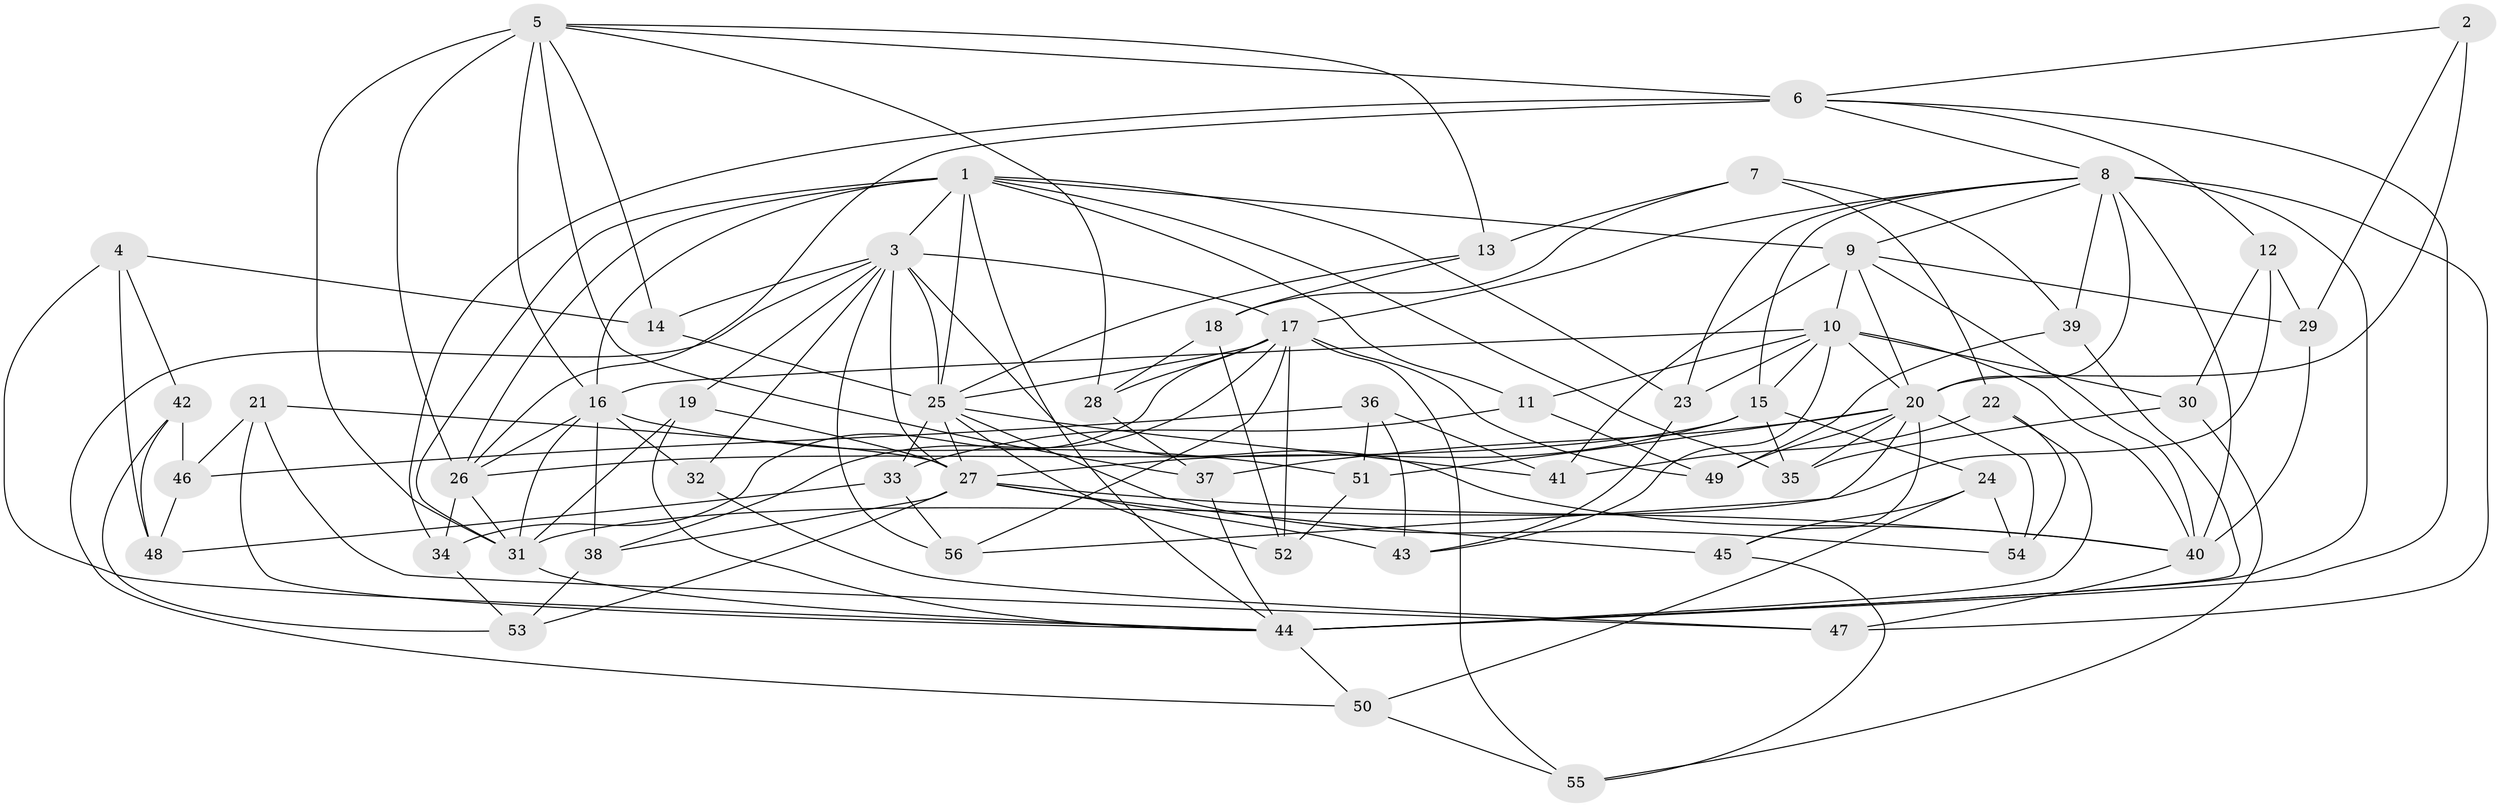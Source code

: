 // original degree distribution, {4: 1.0}
// Generated by graph-tools (version 1.1) at 2025/37/03/09/25 02:37:53]
// undirected, 56 vertices, 151 edges
graph export_dot {
graph [start="1"]
  node [color=gray90,style=filled];
  1;
  2;
  3;
  4;
  5;
  6;
  7;
  8;
  9;
  10;
  11;
  12;
  13;
  14;
  15;
  16;
  17;
  18;
  19;
  20;
  21;
  22;
  23;
  24;
  25;
  26;
  27;
  28;
  29;
  30;
  31;
  32;
  33;
  34;
  35;
  36;
  37;
  38;
  39;
  40;
  41;
  42;
  43;
  44;
  45;
  46;
  47;
  48;
  49;
  50;
  51;
  52;
  53;
  54;
  55;
  56;
  1 -- 3 [weight=2.0];
  1 -- 9 [weight=1.0];
  1 -- 11 [weight=1.0];
  1 -- 16 [weight=2.0];
  1 -- 23 [weight=1.0];
  1 -- 25 [weight=1.0];
  1 -- 26 [weight=1.0];
  1 -- 31 [weight=1.0];
  1 -- 35 [weight=1.0];
  1 -- 44 [weight=1.0];
  2 -- 6 [weight=1.0];
  2 -- 20 [weight=2.0];
  2 -- 29 [weight=1.0];
  3 -- 14 [weight=1.0];
  3 -- 17 [weight=1.0];
  3 -- 19 [weight=1.0];
  3 -- 25 [weight=1.0];
  3 -- 27 [weight=1.0];
  3 -- 32 [weight=2.0];
  3 -- 40 [weight=1.0];
  3 -- 50 [weight=1.0];
  3 -- 56 [weight=1.0];
  4 -- 14 [weight=1.0];
  4 -- 42 [weight=1.0];
  4 -- 44 [weight=1.0];
  4 -- 48 [weight=1.0];
  5 -- 6 [weight=2.0];
  5 -- 13 [weight=1.0];
  5 -- 14 [weight=1.0];
  5 -- 16 [weight=2.0];
  5 -- 26 [weight=2.0];
  5 -- 28 [weight=1.0];
  5 -- 31 [weight=2.0];
  5 -- 37 [weight=1.0];
  6 -- 8 [weight=1.0];
  6 -- 12 [weight=1.0];
  6 -- 26 [weight=1.0];
  6 -- 34 [weight=1.0];
  6 -- 44 [weight=1.0];
  7 -- 13 [weight=1.0];
  7 -- 18 [weight=1.0];
  7 -- 22 [weight=1.0];
  7 -- 39 [weight=1.0];
  8 -- 9 [weight=1.0];
  8 -- 15 [weight=1.0];
  8 -- 17 [weight=1.0];
  8 -- 20 [weight=1.0];
  8 -- 23 [weight=1.0];
  8 -- 39 [weight=1.0];
  8 -- 40 [weight=2.0];
  8 -- 44 [weight=2.0];
  8 -- 47 [weight=1.0];
  9 -- 10 [weight=2.0];
  9 -- 20 [weight=1.0];
  9 -- 29 [weight=1.0];
  9 -- 40 [weight=1.0];
  9 -- 41 [weight=1.0];
  10 -- 11 [weight=1.0];
  10 -- 15 [weight=1.0];
  10 -- 16 [weight=1.0];
  10 -- 20 [weight=1.0];
  10 -- 23 [weight=1.0];
  10 -- 30 [weight=1.0];
  10 -- 40 [weight=1.0];
  10 -- 43 [weight=1.0];
  11 -- 33 [weight=1.0];
  11 -- 49 [weight=1.0];
  12 -- 29 [weight=1.0];
  12 -- 30 [weight=1.0];
  12 -- 31 [weight=1.0];
  13 -- 18 [weight=1.0];
  13 -- 25 [weight=1.0];
  14 -- 25 [weight=1.0];
  15 -- 24 [weight=1.0];
  15 -- 26 [weight=1.0];
  15 -- 27 [weight=3.0];
  15 -- 35 [weight=1.0];
  16 -- 26 [weight=1.0];
  16 -- 31 [weight=1.0];
  16 -- 32 [weight=1.0];
  16 -- 38 [weight=1.0];
  16 -- 51 [weight=1.0];
  17 -- 25 [weight=1.0];
  17 -- 28 [weight=3.0];
  17 -- 34 [weight=1.0];
  17 -- 38 [weight=1.0];
  17 -- 49 [weight=1.0];
  17 -- 52 [weight=1.0];
  17 -- 55 [weight=1.0];
  17 -- 56 [weight=1.0];
  18 -- 28 [weight=1.0];
  18 -- 52 [weight=1.0];
  19 -- 27 [weight=1.0];
  19 -- 31 [weight=1.0];
  19 -- 44 [weight=1.0];
  20 -- 35 [weight=1.0];
  20 -- 37 [weight=1.0];
  20 -- 45 [weight=1.0];
  20 -- 49 [weight=1.0];
  20 -- 51 [weight=1.0];
  20 -- 54 [weight=1.0];
  20 -- 56 [weight=1.0];
  21 -- 27 [weight=1.0];
  21 -- 44 [weight=1.0];
  21 -- 46 [weight=1.0];
  21 -- 47 [weight=1.0];
  22 -- 41 [weight=1.0];
  22 -- 44 [weight=1.0];
  22 -- 54 [weight=1.0];
  23 -- 43 [weight=1.0];
  24 -- 45 [weight=1.0];
  24 -- 50 [weight=1.0];
  24 -- 54 [weight=1.0];
  25 -- 27 [weight=1.0];
  25 -- 33 [weight=1.0];
  25 -- 41 [weight=1.0];
  25 -- 52 [weight=1.0];
  25 -- 54 [weight=1.0];
  26 -- 31 [weight=1.0];
  26 -- 34 [weight=1.0];
  27 -- 38 [weight=1.0];
  27 -- 40 [weight=1.0];
  27 -- 43 [weight=1.0];
  27 -- 45 [weight=1.0];
  27 -- 53 [weight=1.0];
  28 -- 37 [weight=1.0];
  29 -- 40 [weight=1.0];
  30 -- 35 [weight=1.0];
  30 -- 55 [weight=1.0];
  31 -- 44 [weight=1.0];
  32 -- 47 [weight=1.0];
  33 -- 48 [weight=1.0];
  33 -- 56 [weight=1.0];
  34 -- 53 [weight=1.0];
  36 -- 41 [weight=1.0];
  36 -- 43 [weight=1.0];
  36 -- 46 [weight=1.0];
  36 -- 51 [weight=1.0];
  37 -- 44 [weight=1.0];
  38 -- 53 [weight=1.0];
  39 -- 44 [weight=1.0];
  39 -- 49 [weight=1.0];
  40 -- 47 [weight=1.0];
  42 -- 46 [weight=1.0];
  42 -- 48 [weight=1.0];
  42 -- 53 [weight=1.0];
  44 -- 50 [weight=1.0];
  45 -- 55 [weight=1.0];
  46 -- 48 [weight=1.0];
  50 -- 55 [weight=1.0];
  51 -- 52 [weight=1.0];
}
